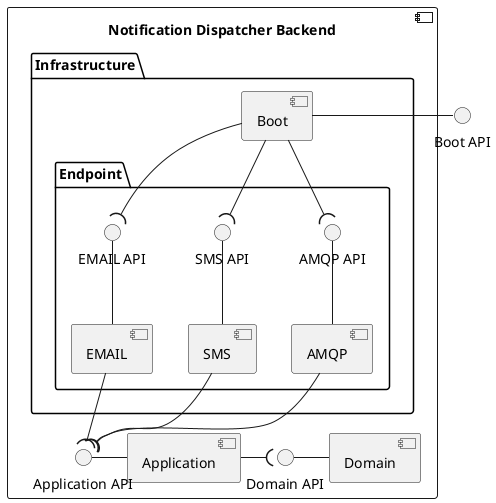 @startuml notification-dispatcher-backend

interface "Boot API" as BOOT_API

component "Notification Dispatcher Backend" {
    component "Domain" as DOM
    component "Application" as APP
    folder "Infrastructure" as INFRA {
        component "Boot" as BOOT
        folder "Endpoint" as ENDPOINT {
            component "AMQP" as AMQP
            component "SMS" as SMS
            component "EMAIL" as EMAIL
            interface "AMQP API" as AMQP_API
            interface "SMS API" as SMS_API
            interface "EMAIL API" as EMAIL_API
        }
    }
    interface "Application API" as APP_API
    interface "Domain API" as DOM_API

    DOM_API - DOM
    APP_API - APP

    AMQP_API -- AMQP
    SMS_API -- SMS
    EMAIL_API -- EMAIL

    BOOT_API - BOOT

    AMQP --( APP_API
    SMS --( APP_API
    EMAIL --( APP_API
    APP -( DOM_API
    BOOT --( SMS_API
    BOOT --( EMAIL_API
    BOOT --( AMQP_API
}

@enduml
